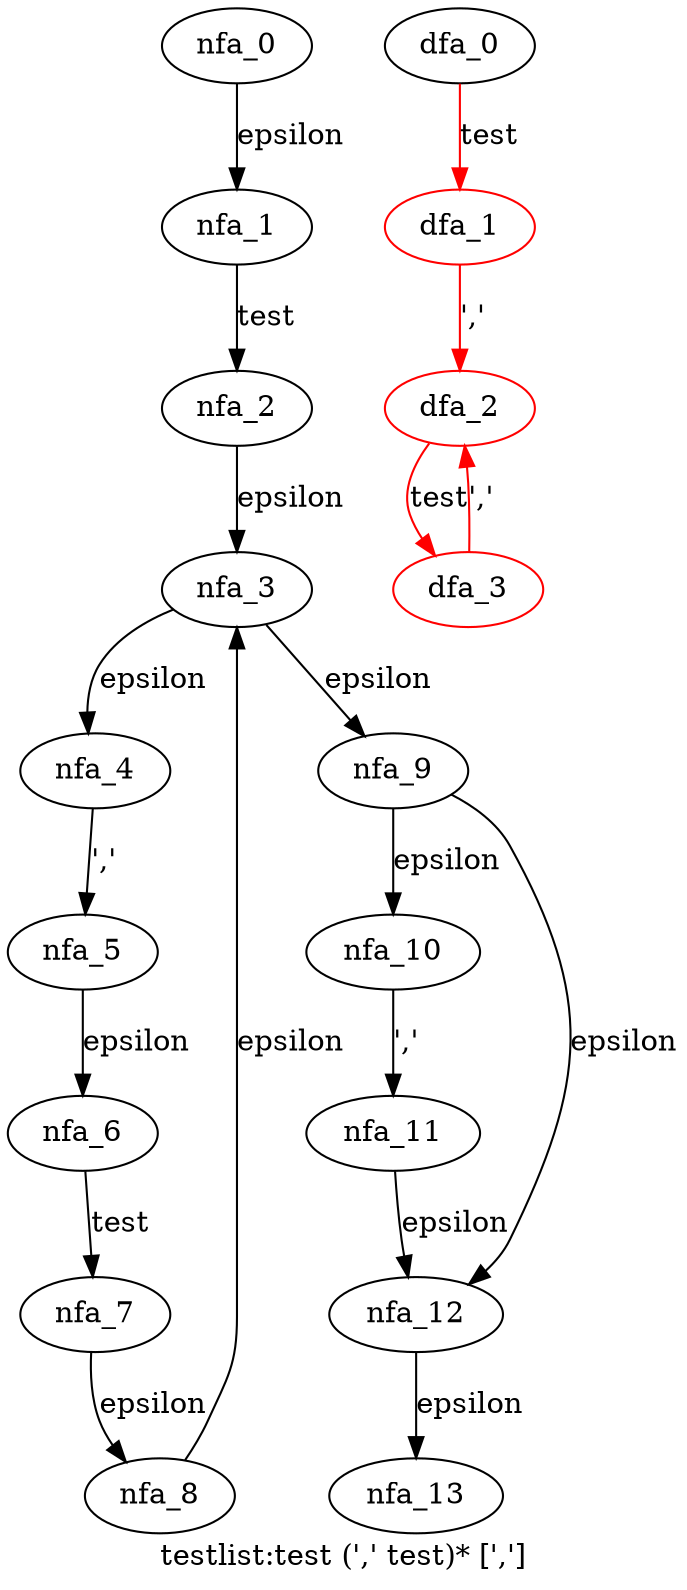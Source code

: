 digraph testlist {
 graph[label="testlist:test (',' test)* [',']"]
 subgraph testlist_nfa {
  nfa_0->nfa_1[label="epsilon"]
  nfa_1->nfa_2[label="test"]
  nfa_2->nfa_3[label="epsilon"]
  nfa_3->nfa_4[label="epsilon"]
  nfa_4->nfa_5[label="','"]
  nfa_5->nfa_6[label="epsilon"]
  nfa_6->nfa_7[label="test"]
  nfa_7->nfa_8[label="epsilon"]
  nfa_8->nfa_3[label="epsilon"]
  nfa_3->nfa_9[label="epsilon"]
  nfa_9->nfa_10[label="epsilon"]
  nfa_10->nfa_11[label="','"]
  nfa_11->nfa_12[label="epsilon"]
  nfa_12->nfa_13[label="epsilon"]
  nfa_9->nfa_12[label="epsilon"]
  }
 subgraph testlist_dfa {
  dfa_0->dfa_1[label="test",color=red]
  dfa_1->dfa_2[label="','",color=red]
  dfa_2->dfa_3[label="test",color=red]
  dfa_3->dfa_2[label="','",color=red]
  dfa_1[color=red]
  dfa_2[color=red]
  dfa_3[color=red]
  }
}
